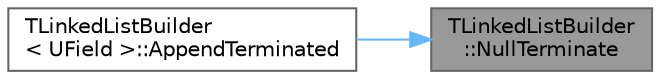 digraph "TLinkedListBuilder::NullTerminate"
{
 // INTERACTIVE_SVG=YES
 // LATEX_PDF_SIZE
  bgcolor="transparent";
  edge [fontname=Helvetica,fontsize=10,labelfontname=Helvetica,labelfontsize=10];
  node [fontname=Helvetica,fontsize=10,shape=box,height=0.2,width=0.4];
  rankdir="RL";
  Node1 [id="Node000001",label="TLinkedListBuilder\l::NullTerminate",height=0.2,width=0.4,color="gray40", fillcolor="grey60", style="filled", fontcolor="black",tooltip=" "];
  Node1 -> Node2 [id="edge1_Node000001_Node000002",dir="back",color="steelblue1",style="solid",tooltip=" "];
  Node2 [id="Node000002",label="TLinkedListBuilder\l\< UField \>::AppendTerminated",height=0.2,width=0.4,color="grey40", fillcolor="white", style="filled",URL="$d8/dde/structTLinkedListBuilder.html#a6a0f473f11e319a98d691d64dfafeb59",tooltip=" "];
}
